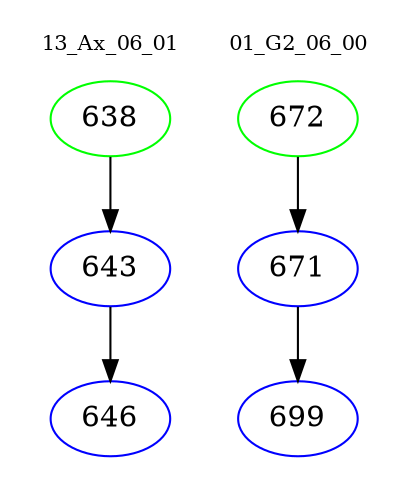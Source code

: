 digraph{
subgraph cluster_0 {
color = white
label = "13_Ax_06_01";
fontsize=10;
T0_638 [label="638", color="green"]
T0_638 -> T0_643 [color="black"]
T0_643 [label="643", color="blue"]
T0_643 -> T0_646 [color="black"]
T0_646 [label="646", color="blue"]
}
subgraph cluster_1 {
color = white
label = "01_G2_06_00";
fontsize=10;
T1_672 [label="672", color="green"]
T1_672 -> T1_671 [color="black"]
T1_671 [label="671", color="blue"]
T1_671 -> T1_699 [color="black"]
T1_699 [label="699", color="blue"]
}
}

